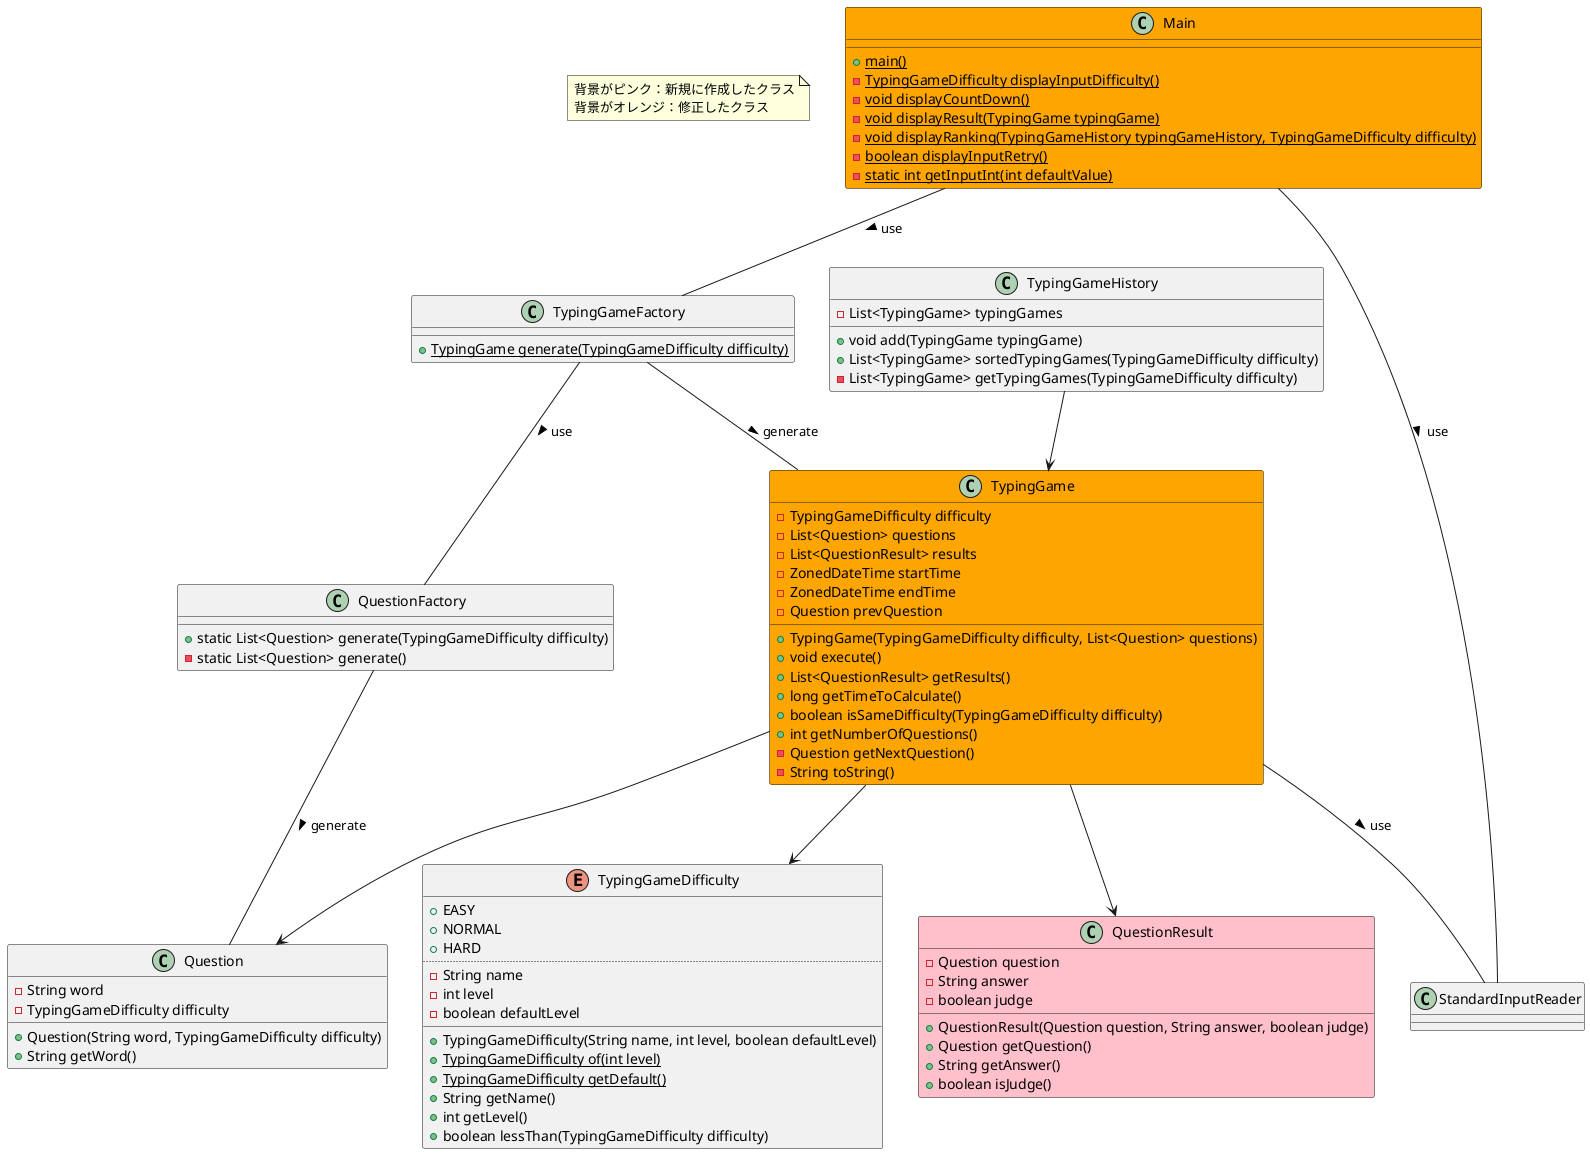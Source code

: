 @startuml 04_display_question_history

note as note_main
  背景がピンク：新規に作成したクラス
  背景がオレンジ：修正したクラス
end note

class Main #Orange {
  + {static} main()
  - {static} TypingGameDifficulty displayInputDifficulty()
  - {static} void displayCountDown()
  - {static} void displayResult(TypingGame typingGame)
  - {static} void displayRanking(TypingGameHistory typingGameHistory, TypingGameDifficulty difficulty)
  - {static} boolean displayInputRetry()
  - {static} static int getInputInt(int defaultValue)
}

class TypingGame #Orange {
  - TypingGameDifficulty difficulty
  - List<Question> questions
  - List<QuestionResult> results
  - ZonedDateTime startTime
  - ZonedDateTime endTime
  - Question prevQuestion
  + TypingGame(TypingGameDifficulty difficulty, List<Question> questions)
  + void execute()
  + List<QuestionResult> getResults()
  + long getTimeToCalculate()
  + boolean isSameDifficulty(TypingGameDifficulty difficulty)
  + int getNumberOfQuestions()
  - Question getNextQuestion()
  - String toString()
}

enum TypingGameDifficulty {
  + EASY
  + NORMAL
  + HARD
  ..
  - String name
  - int level
  - boolean defaultLevel
  __
  + TypingGameDifficulty(String name, int level, boolean defaultLevel)
  + {static} TypingGameDifficulty of(int level)
  + {static} TypingGameDifficulty getDefault()
  + String getName()
  + int getLevel()
  + boolean lessThan(TypingGameDifficulty difficulty)
}

class TypingGameHistory {
  - List<TypingGame> typingGames
  + void add(TypingGame typingGame)
  + List<TypingGame> sortedTypingGames(TypingGameDifficulty difficulty)
  - List<TypingGame> getTypingGames(TypingGameDifficulty difficulty)
}

class TypingGameFactory {
  + {static} TypingGame generate(TypingGameDifficulty difficulty)
}

class Question {
  - String word
  - TypingGameDifficulty difficulty
  + Question(String word, TypingGameDifficulty difficulty)
  + String getWord()
}

class QuestionResult #Pink {
  - Question question
  - String answer
  - boolean judge
  + QuestionResult(Question question, String answer, boolean judge)
  + Question getQuestion()
  + String getAnswer()
  + boolean isJudge()
}

class QuestionFactory {
  + static List<Question> generate(TypingGameDifficulty difficulty)
  - static List<Question> generate()
}

class StandardInputReader {}

Main -- TypingGameFactory : use >
Main -- StandardInputReader : use >

TypingGameFactory -- QuestionFactory : use >

TypingGameFactory -- TypingGame : generate >

QuestionFactory -- Question : generate >

TypingGameHistory --> TypingGame
TypingGame --> TypingGameDifficulty
TypingGame --> Question
TypingGame --> QuestionResult
TypingGame -- StandardInputReader : use >

@enduml
